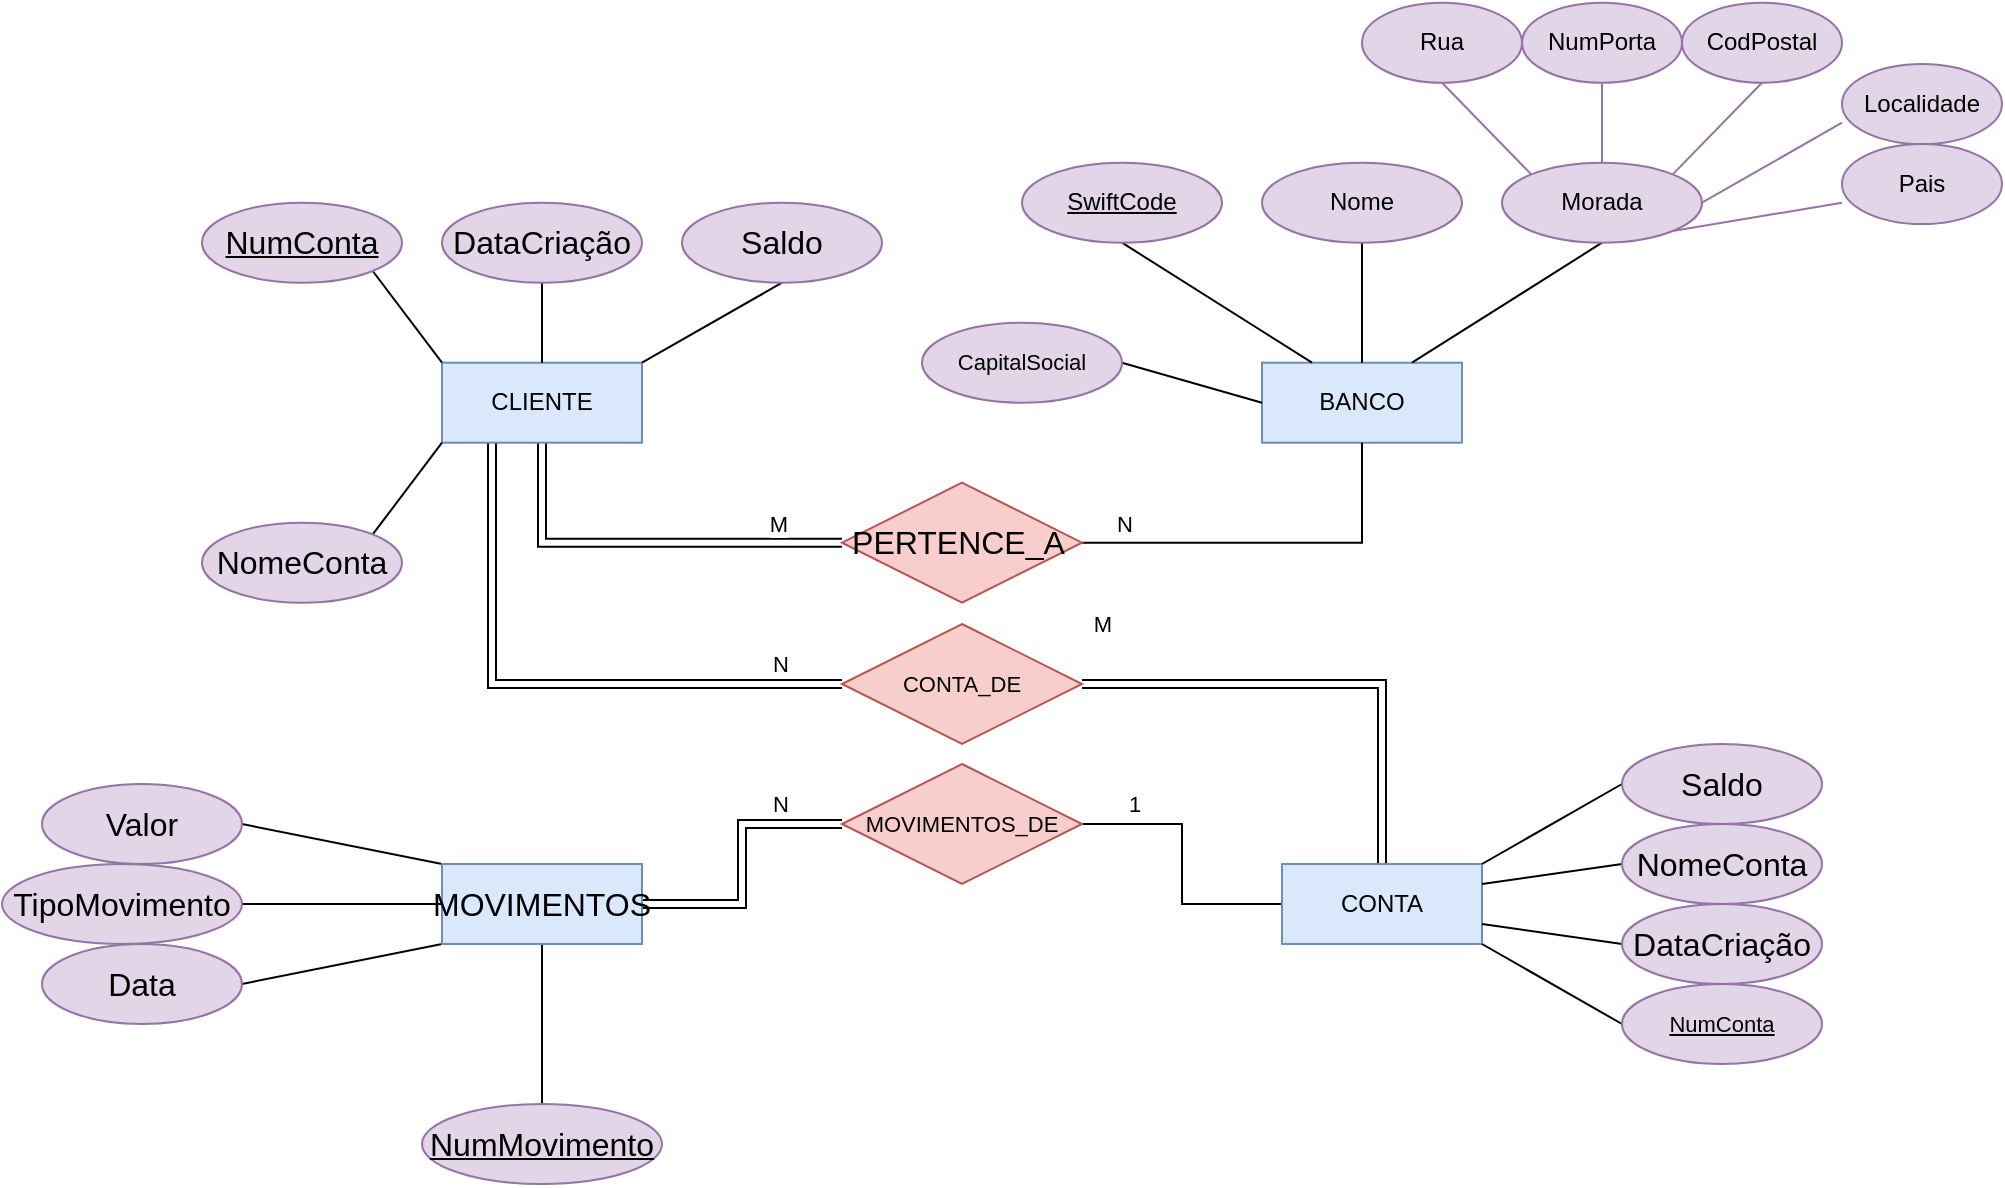 <mxfile version="28.2.4">
  <diagram name="Página-1" id="5t5wFqJdT6m0e07825Pe">
    <mxGraphModel dx="2222" dy="1996" grid="1" gridSize="10" guides="1" tooltips="1" connect="1" arrows="1" fold="1" page="1" pageScale="1" pageWidth="827" pageHeight="1169" math="0" shadow="0">
      <root>
        <mxCell id="0" />
        <mxCell id="1" parent="0" />
        <mxCell id="zXwsvF_8ENHoCn_yICh1-7" style="edgeStyle=orthogonalEdgeStyle;shape=link;rounded=0;orthogonalLoop=1;jettySize=auto;html=1;exitX=0.5;exitY=0;exitDx=0;exitDy=0;entryX=1;entryY=0.5;entryDx=0;entryDy=0;strokeColor=default;align=center;verticalAlign=middle;fontFamily=Helvetica;fontSize=11;fontColor=default;labelBackgroundColor=default;endArrow=none;endFill=0;" edge="1" parent="1" source="rQHOjafWDM2BysFkpj8a-3" target="zXwsvF_8ENHoCn_yICh1-5">
          <mxGeometry relative="1" as="geometry" />
        </mxCell>
        <mxCell id="zXwsvF_8ENHoCn_yICh1-9" value="M" style="edgeLabel;html=1;align=center;verticalAlign=middle;resizable=0;points=[];fontFamily=Helvetica;fontSize=11;fontColor=default;labelBackgroundColor=default;" vertex="1" connectable="0" parent="zXwsvF_8ENHoCn_yICh1-7">
          <mxGeometry x="-0.814" y="-2" relative="1" as="geometry">
            <mxPoint x="-142" y="-98" as="offset" />
          </mxGeometry>
        </mxCell>
        <mxCell id="rQHOjafWDM2BysFkpj8a-1" value="BANCO" style="whiteSpace=wrap;html=1;align=center;fillColor=#dae8fc;strokeColor=#6c8ebf;labelBackgroundColor=none;" parent="1" vertex="1">
          <mxGeometry x="150" y="-160.65" width="100" height="40" as="geometry" />
        </mxCell>
        <mxCell id="zXwsvF_8ENHoCn_yICh1-1" style="edgeStyle=orthogonalEdgeStyle;shape=link;rounded=0;orthogonalLoop=1;jettySize=auto;html=1;exitX=0.5;exitY=1;exitDx=0;exitDy=0;entryX=0;entryY=0.5;entryDx=0;entryDy=0;strokeColor=default;align=center;verticalAlign=middle;fontFamily=Helvetica;fontSize=11;fontColor=default;labelBackgroundColor=default;endArrow=none;endFill=0;" edge="1" parent="1" source="rQHOjafWDM2BysFkpj8a-2" target="rQHOjafWDM2BysFkpj8a-52">
          <mxGeometry relative="1" as="geometry" />
        </mxCell>
        <mxCell id="zXwsvF_8ENHoCn_yICh1-3" value="N" style="edgeLabel;html=1;align=center;verticalAlign=middle;resizable=0;points=[];fontFamily=Helvetica;fontSize=11;fontColor=default;labelBackgroundColor=default;" vertex="1" connectable="0" parent="zXwsvF_8ENHoCn_yICh1-1">
          <mxGeometry x="0.4" y="3" relative="1" as="geometry">
            <mxPoint x="201" y="-7" as="offset" />
          </mxGeometry>
        </mxCell>
        <mxCell id="zXwsvF_8ENHoCn_yICh1-4" value="M" style="edgeLabel;html=1;align=center;verticalAlign=middle;resizable=0;points=[];fontFamily=Helvetica;fontSize=11;fontColor=default;labelBackgroundColor=default;" vertex="1" connectable="0" parent="zXwsvF_8ENHoCn_yICh1-1">
          <mxGeometry x="0.559" y="-2" relative="1" as="geometry">
            <mxPoint x="12" y="-12" as="offset" />
          </mxGeometry>
        </mxCell>
        <mxCell id="zXwsvF_8ENHoCn_yICh1-6" style="edgeStyle=orthogonalEdgeStyle;shape=link;rounded=0;orthogonalLoop=1;jettySize=auto;html=1;exitX=0.25;exitY=1;exitDx=0;exitDy=0;entryX=0;entryY=0.5;entryDx=0;entryDy=0;strokeColor=default;align=center;verticalAlign=middle;fontFamily=Helvetica;fontSize=11;fontColor=default;labelBackgroundColor=default;endArrow=none;endFill=0;" edge="1" parent="1" source="rQHOjafWDM2BysFkpj8a-2" target="zXwsvF_8ENHoCn_yICh1-5">
          <mxGeometry relative="1" as="geometry" />
        </mxCell>
        <mxCell id="zXwsvF_8ENHoCn_yICh1-8" value="N" style="edgeLabel;html=1;align=center;verticalAlign=middle;resizable=0;points=[];fontFamily=Helvetica;fontSize=11;fontColor=default;labelBackgroundColor=default;" vertex="1" connectable="0" parent="zXwsvF_8ENHoCn_yICh1-6">
          <mxGeometry x="0.79" y="1" relative="1" as="geometry">
            <mxPoint y="-9" as="offset" />
          </mxGeometry>
        </mxCell>
        <mxCell id="rQHOjafWDM2BysFkpj8a-2" value="CLIENTE" style="whiteSpace=wrap;html=1;align=center;fillColor=#dae8fc;strokeColor=#6c8ebf;labelBackgroundColor=none;" parent="1" vertex="1">
          <mxGeometry x="-260" y="-160.65" width="100" height="40" as="geometry" />
        </mxCell>
        <mxCell id="zXwsvF_8ENHoCn_yICh1-11" style="edgeStyle=orthogonalEdgeStyle;shape=connector;rounded=0;orthogonalLoop=1;jettySize=auto;html=1;exitX=0;exitY=0.5;exitDx=0;exitDy=0;entryX=1;entryY=0.5;entryDx=0;entryDy=0;strokeColor=default;align=center;verticalAlign=middle;fontFamily=Helvetica;fontSize=11;fontColor=default;labelBackgroundColor=default;endArrow=none;endFill=0;" edge="1" parent="1" source="rQHOjafWDM2BysFkpj8a-3" target="zXwsvF_8ENHoCn_yICh1-10">
          <mxGeometry relative="1" as="geometry" />
        </mxCell>
        <mxCell id="zXwsvF_8ENHoCn_yICh1-14" value="1" style="edgeLabel;html=1;align=center;verticalAlign=middle;resizable=0;points=[];fontFamily=Helvetica;fontSize=11;fontColor=default;labelBackgroundColor=default;" vertex="1" connectable="0" parent="zXwsvF_8ENHoCn_yICh1-11">
          <mxGeometry x="0.631" y="3" relative="1" as="geometry">
            <mxPoint y="-13" as="offset" />
          </mxGeometry>
        </mxCell>
        <mxCell id="rQHOjafWDM2BysFkpj8a-3" value="CONTA" style="whiteSpace=wrap;html=1;align=center;fillColor=#dae8fc;strokeColor=#6c8ebf;labelBackgroundColor=none;" parent="1" vertex="1">
          <mxGeometry x="160" y="90" width="100" height="40" as="geometry" />
        </mxCell>
        <mxCell id="rQHOjafWDM2BysFkpj8a-23" style="edgeStyle=none;shape=connector;rounded=0;orthogonalLoop=1;jettySize=auto;html=1;exitX=0.5;exitY=1;exitDx=0;exitDy=0;entryX=0.5;entryY=0;entryDx=0;entryDy=0;strokeColor=default;align=center;verticalAlign=middle;fontFamily=Helvetica;fontSize=11;fontColor=default;labelBackgroundColor=none;endArrow=none;endFill=0;" parent="1" source="rQHOjafWDM2BysFkpj8a-5" target="rQHOjafWDM2BysFkpj8a-1" edge="1">
          <mxGeometry relative="1" as="geometry" />
        </mxCell>
        <mxCell id="rQHOjafWDM2BysFkpj8a-5" value="Nome" style="ellipse;whiteSpace=wrap;html=1;align=center;fillColor=#e1d5e7;strokeColor=#9673a6;labelBackgroundColor=none;" parent="1" vertex="1">
          <mxGeometry x="150" y="-260.65" width="100" height="40" as="geometry" />
        </mxCell>
        <mxCell id="rQHOjafWDM2BysFkpj8a-22" style="edgeStyle=none;shape=connector;rounded=0;orthogonalLoop=1;jettySize=auto;html=1;exitX=0.5;exitY=1;exitDx=0;exitDy=0;entryX=0.25;entryY=0;entryDx=0;entryDy=0;strokeColor=default;align=center;verticalAlign=middle;fontFamily=Helvetica;fontSize=11;fontColor=default;labelBackgroundColor=none;endArrow=none;endFill=0;" parent="1" source="rQHOjafWDM2BysFkpj8a-6" target="rQHOjafWDM2BysFkpj8a-1" edge="1">
          <mxGeometry relative="1" as="geometry" />
        </mxCell>
        <mxCell id="rQHOjafWDM2BysFkpj8a-6" value="SwiftCode" style="ellipse;whiteSpace=wrap;html=1;align=center;fontStyle=4;fillColor=#e1d5e7;strokeColor=#9673a6;labelBackgroundColor=none;" parent="1" vertex="1">
          <mxGeometry x="30" y="-260.65" width="100" height="40" as="geometry" />
        </mxCell>
        <mxCell id="rQHOjafWDM2BysFkpj8a-24" style="edgeStyle=none;shape=connector;rounded=0;orthogonalLoop=1;jettySize=auto;html=1;exitX=0.5;exitY=1;exitDx=0;exitDy=0;entryX=0.75;entryY=0;entryDx=0;entryDy=0;strokeColor=default;align=center;verticalAlign=middle;fontFamily=Helvetica;fontSize=11;fontColor=default;labelBackgroundColor=none;endArrow=none;endFill=0;" parent="1" source="rQHOjafWDM2BysFkpj8a-7" target="rQHOjafWDM2BysFkpj8a-1" edge="1">
          <mxGeometry relative="1" as="geometry" />
        </mxCell>
        <mxCell id="rQHOjafWDM2BysFkpj8a-7" value="Morada" style="ellipse;whiteSpace=wrap;html=1;align=center;fillColor=#e1d5e7;strokeColor=#9673a6;labelBackgroundColor=none;" parent="1" vertex="1">
          <mxGeometry x="270" y="-260.65" width="100" height="40" as="geometry" />
        </mxCell>
        <mxCell id="rQHOjafWDM2BysFkpj8a-17" style="edgeStyle=none;shape=connector;rounded=0;orthogonalLoop=1;jettySize=auto;html=1;exitX=0.5;exitY=1;exitDx=0;exitDy=0;entryX=1;entryY=0;entryDx=0;entryDy=0;strokeColor=#9673a6;align=center;verticalAlign=middle;fontFamily=Helvetica;fontSize=11;fontColor=default;labelBackgroundColor=none;endArrow=none;endFill=0;fillColor=#e1d5e7;" parent="1" source="rQHOjafWDM2BysFkpj8a-10" target="rQHOjafWDM2BysFkpj8a-7" edge="1">
          <mxGeometry relative="1" as="geometry" />
        </mxCell>
        <mxCell id="rQHOjafWDM2BysFkpj8a-10" value="CodPostal" style="ellipse;whiteSpace=wrap;html=1;align=center;fillColor=#e1d5e7;strokeColor=#9673a6;labelBackgroundColor=none;" parent="1" vertex="1">
          <mxGeometry x="360" y="-340.65" width="80" height="40" as="geometry" />
        </mxCell>
        <mxCell id="rQHOjafWDM2BysFkpj8a-16" style="edgeStyle=none;shape=connector;rounded=0;orthogonalLoop=1;jettySize=auto;html=1;exitX=0.5;exitY=1;exitDx=0;exitDy=0;entryX=0.5;entryY=0;entryDx=0;entryDy=0;strokeColor=#9673a6;align=center;verticalAlign=middle;fontFamily=Helvetica;fontSize=11;fontColor=default;labelBackgroundColor=none;endArrow=none;endFill=0;fillColor=#e1d5e7;" parent="1" source="rQHOjafWDM2BysFkpj8a-11" target="rQHOjafWDM2BysFkpj8a-7" edge="1">
          <mxGeometry relative="1" as="geometry" />
        </mxCell>
        <mxCell id="rQHOjafWDM2BysFkpj8a-11" value="NumPorta" style="ellipse;whiteSpace=wrap;html=1;align=center;fillColor=#e1d5e7;strokeColor=#9673a6;labelBackgroundColor=none;" parent="1" vertex="1">
          <mxGeometry x="280" y="-340.65" width="80" height="40" as="geometry" />
        </mxCell>
        <mxCell id="rQHOjafWDM2BysFkpj8a-15" style="rounded=0;orthogonalLoop=1;jettySize=auto;html=1;exitX=0.5;exitY=1;exitDx=0;exitDy=0;entryX=0;entryY=0;entryDx=0;entryDy=0;endArrow=none;endFill=0;fillColor=#e1d5e7;strokeColor=#9673a6;labelBackgroundColor=none;" parent="1" source="rQHOjafWDM2BysFkpj8a-12" target="rQHOjafWDM2BysFkpj8a-7" edge="1">
          <mxGeometry relative="1" as="geometry" />
        </mxCell>
        <mxCell id="rQHOjafWDM2BysFkpj8a-12" value="Rua" style="ellipse;whiteSpace=wrap;html=1;align=center;fillColor=#e1d5e7;strokeColor=#9673a6;labelBackgroundColor=none;" parent="1" vertex="1">
          <mxGeometry x="200" y="-340.65" width="80" height="40" as="geometry" />
        </mxCell>
        <mxCell id="rQHOjafWDM2BysFkpj8a-18" style="edgeStyle=none;shape=connector;rounded=0;orthogonalLoop=1;jettySize=auto;html=1;exitX=0;exitY=0.5;exitDx=0;exitDy=0;entryX=1;entryY=0.5;entryDx=0;entryDy=0;strokeColor=#9673a6;align=center;verticalAlign=middle;fontFamily=Helvetica;fontSize=11;fontColor=default;labelBackgroundColor=none;endArrow=none;endFill=0;fillColor=#e1d5e7;" parent="1" target="rQHOjafWDM2BysFkpj8a-7" edge="1">
          <mxGeometry relative="1" as="geometry">
            <mxPoint x="440.0" y="-280.65" as="sourcePoint" />
          </mxGeometry>
        </mxCell>
        <mxCell id="rQHOjafWDM2BysFkpj8a-13" value="Localidade" style="ellipse;whiteSpace=wrap;html=1;align=center;fillColor=#e1d5e7;strokeColor=#9673a6;labelBackgroundColor=none;" parent="1" vertex="1">
          <mxGeometry x="440" y="-310" width="80" height="40" as="geometry" />
        </mxCell>
        <mxCell id="rQHOjafWDM2BysFkpj8a-19" style="edgeStyle=none;shape=connector;rounded=0;orthogonalLoop=1;jettySize=auto;html=1;exitX=0;exitY=0.5;exitDx=0;exitDy=0;strokeColor=#9673a6;align=center;verticalAlign=middle;fontFamily=Helvetica;fontSize=11;fontColor=default;labelBackgroundColor=none;endArrow=none;endFill=0;entryX=1;entryY=1;entryDx=0;entryDy=0;fillColor=#e1d5e7;" parent="1" target="rQHOjafWDM2BysFkpj8a-7" edge="1">
          <mxGeometry relative="1" as="geometry">
            <mxPoint x="370" y="-240.65" as="targetPoint" />
            <mxPoint x="440.0" y="-240.65" as="sourcePoint" />
          </mxGeometry>
        </mxCell>
        <mxCell id="rQHOjafWDM2BysFkpj8a-14" value="Pais" style="ellipse;whiteSpace=wrap;html=1;align=center;fillColor=#e1d5e7;strokeColor=#9673a6;labelBackgroundColor=none;" parent="1" vertex="1">
          <mxGeometry x="440" y="-270" width="80" height="40" as="geometry" />
        </mxCell>
        <mxCell id="rQHOjafWDM2BysFkpj8a-21" style="edgeStyle=none;shape=connector;rounded=0;orthogonalLoop=1;jettySize=auto;html=1;exitX=1;exitY=0.5;exitDx=0;exitDy=0;entryX=0;entryY=0.5;entryDx=0;entryDy=0;strokeColor=default;align=center;verticalAlign=middle;fontFamily=Helvetica;fontSize=11;fontColor=default;labelBackgroundColor=none;endArrow=none;endFill=0;" parent="1" source="rQHOjafWDM2BysFkpj8a-20" target="rQHOjafWDM2BysFkpj8a-1" edge="1">
          <mxGeometry relative="1" as="geometry" />
        </mxCell>
        <mxCell id="rQHOjafWDM2BysFkpj8a-20" value="CapitalSocial" style="ellipse;whiteSpace=wrap;html=1;align=center;fontFamily=Helvetica;fontSize=11;labelBackgroundColor=none;fillColor=#e1d5e7;strokeColor=#9673a6;" parent="1" vertex="1">
          <mxGeometry x="-20" y="-180.65" width="100" height="40" as="geometry" />
        </mxCell>
        <mxCell id="rQHOjafWDM2BysFkpj8a-33" style="edgeStyle=none;shape=connector;rounded=0;orthogonalLoop=1;jettySize=auto;html=1;exitX=0;exitY=0.5;exitDx=0;exitDy=0;entryX=1;entryY=1;entryDx=0;entryDy=0;strokeColor=default;align=center;verticalAlign=middle;fontFamily=Helvetica;fontSize=11;fontColor=default;labelBackgroundColor=none;endArrow=none;endFill=0;" parent="1" source="rQHOjafWDM2BysFkpj8a-26" target="rQHOjafWDM2BysFkpj8a-3" edge="1">
          <mxGeometry relative="1" as="geometry" />
        </mxCell>
        <mxCell id="rQHOjafWDM2BysFkpj8a-26" value="NumConta" style="ellipse;whiteSpace=wrap;html=1;align=center;fontStyle=4;fontFamily=Helvetica;fontSize=11;labelBackgroundColor=none;fillColor=#e1d5e7;strokeColor=#9673a6;" parent="1" vertex="1">
          <mxGeometry x="330" y="150" width="100" height="40" as="geometry" />
        </mxCell>
        <mxCell id="rQHOjafWDM2BysFkpj8a-32" style="edgeStyle=none;shape=connector;rounded=0;orthogonalLoop=1;jettySize=auto;html=1;exitX=0;exitY=0.5;exitDx=0;exitDy=0;entryX=1;entryY=0.75;entryDx=0;entryDy=0;strokeColor=default;align=center;verticalAlign=middle;fontFamily=Helvetica;fontSize=11;fontColor=default;labelBackgroundColor=none;endArrow=none;endFill=0;" parent="1" source="rQHOjafWDM2BysFkpj8a-27" target="rQHOjafWDM2BysFkpj8a-3" edge="1">
          <mxGeometry relative="1" as="geometry" />
        </mxCell>
        <mxCell id="rQHOjafWDM2BysFkpj8a-27" value="&lt;span id=&quot;docs-internal-guid-591e52e5-7fff-9c61-10f5-c246d7b948ab&quot;&gt;&lt;span style=&quot;font-size: 12pt; font-family: Calibri, sans-serif; font-variant-numeric: normal; font-variant-east-asian: normal; font-variant-alternates: normal; font-variant-position: normal; font-variant-emoji: normal; vertical-align: baseline; white-space-collapse: preserve;&quot;&gt;DataCriação&lt;/span&gt;&lt;/span&gt;" style="ellipse;whiteSpace=wrap;html=1;align=center;fontFamily=Helvetica;fontSize=11;labelBackgroundColor=none;fillColor=#e1d5e7;strokeColor=#9673a6;" parent="1" vertex="1">
          <mxGeometry x="330" y="110" width="100" height="40" as="geometry" />
        </mxCell>
        <mxCell id="rQHOjafWDM2BysFkpj8a-31" style="edgeStyle=none;shape=connector;rounded=0;orthogonalLoop=1;jettySize=auto;html=1;exitX=0;exitY=0.5;exitDx=0;exitDy=0;entryX=1;entryY=0.25;entryDx=0;entryDy=0;strokeColor=default;align=center;verticalAlign=middle;fontFamily=Helvetica;fontSize=11;fontColor=default;labelBackgroundColor=none;endArrow=none;endFill=0;" parent="1" source="rQHOjafWDM2BysFkpj8a-28" target="rQHOjafWDM2BysFkpj8a-3" edge="1">
          <mxGeometry relative="1" as="geometry" />
        </mxCell>
        <mxCell id="rQHOjafWDM2BysFkpj8a-28" value="&lt;span id=&quot;docs-internal-guid-a5d98633-7fff-b095-d0ba-8f9cfac902e7&quot;&gt;&lt;span style=&quot;font-size: 12pt; font-family: Calibri, sans-serif; font-variant-numeric: normal; font-variant-east-asian: normal; font-variant-alternates: normal; font-variant-position: normal; font-variant-emoji: normal; vertical-align: baseline; white-space-collapse: preserve;&quot;&gt;NomeConta&lt;/span&gt;&lt;/span&gt;" style="ellipse;whiteSpace=wrap;html=1;align=center;fontFamily=Helvetica;fontSize=11;labelBackgroundColor=none;fillColor=#e1d5e7;strokeColor=#9673a6;" parent="1" vertex="1">
          <mxGeometry x="330" y="70" width="100" height="40" as="geometry" />
        </mxCell>
        <mxCell id="rQHOjafWDM2BysFkpj8a-30" style="edgeStyle=none;shape=connector;rounded=0;orthogonalLoop=1;jettySize=auto;html=1;exitX=0;exitY=0.5;exitDx=0;exitDy=0;entryX=1;entryY=0;entryDx=0;entryDy=0;strokeColor=default;align=center;verticalAlign=middle;fontFamily=Helvetica;fontSize=11;fontColor=default;labelBackgroundColor=none;endArrow=none;endFill=0;" parent="1" source="rQHOjafWDM2BysFkpj8a-29" target="rQHOjafWDM2BysFkpj8a-3" edge="1">
          <mxGeometry relative="1" as="geometry" />
        </mxCell>
        <mxCell id="rQHOjafWDM2BysFkpj8a-29" value="&lt;span id=&quot;docs-internal-guid-b7c6ddb7-7fff-e6a5-9956-a2672f7add57&quot;&gt;&lt;span style=&quot;font-size: 12pt; font-family: Calibri, sans-serif; font-variant-numeric: normal; font-variant-east-asian: normal; font-variant-alternates: normal; font-variant-position: normal; font-variant-emoji: normal; vertical-align: baseline; white-space-collapse: preserve;&quot;&gt;Saldo&lt;/span&gt;&lt;/span&gt;" style="ellipse;whiteSpace=wrap;html=1;align=center;fontFamily=Helvetica;fontSize=11;labelBackgroundColor=none;fillColor=#e1d5e7;strokeColor=#9673a6;" parent="1" vertex="1">
          <mxGeometry x="330" y="30" width="100" height="40" as="geometry" />
        </mxCell>
        <mxCell id="rQHOjafWDM2BysFkpj8a-43" style="edgeStyle=none;shape=connector;rounded=0;orthogonalLoop=1;jettySize=auto;html=1;exitX=0.5;exitY=0;exitDx=0;exitDy=0;entryX=0.5;entryY=1;entryDx=0;entryDy=0;strokeColor=default;align=center;verticalAlign=middle;fontFamily=Helvetica;fontSize=11;fontColor=default;labelBackgroundColor=none;endArrow=none;endFill=0;" parent="1" source="rQHOjafWDM2BysFkpj8a-34" target="rQHOjafWDM2BysFkpj8a-38" edge="1">
          <mxGeometry relative="1" as="geometry" />
        </mxCell>
        <mxCell id="rQHOjafWDM2BysFkpj8a-34" value="&lt;span id=&quot;docs-internal-guid-a55842dd-7fff-75ed-3698-31270797d629&quot;&gt;&lt;span style=&quot;font-size: 12pt; font-family: Calibri, sans-serif; font-variant-numeric: normal; font-variant-east-asian: normal; font-variant-alternates: normal; font-variant-position: normal; font-variant-emoji: normal; text-decoration-skip-ink: none; vertical-align: baseline; white-space-collapse: preserve;&quot;&gt;NumMovimento&lt;/span&gt;&lt;/span&gt;" style="ellipse;whiteSpace=wrap;html=1;align=center;fontStyle=4;fontFamily=Helvetica;fontSize=11;labelBackgroundColor=none;fillColor=#e1d5e7;strokeColor=#9673a6;" parent="1" vertex="1">
          <mxGeometry x="-270" y="210" width="120" height="40" as="geometry" />
        </mxCell>
        <mxCell id="rQHOjafWDM2BysFkpj8a-41" style="edgeStyle=none;shape=connector;rounded=0;orthogonalLoop=1;jettySize=auto;html=1;exitX=1;exitY=0.5;exitDx=0;exitDy=0;entryX=0;entryY=1;entryDx=0;entryDy=0;strokeColor=default;align=center;verticalAlign=middle;fontFamily=Helvetica;fontSize=11;fontColor=default;labelBackgroundColor=none;endArrow=none;endFill=0;" parent="1" source="rQHOjafWDM2BysFkpj8a-35" target="rQHOjafWDM2BysFkpj8a-38" edge="1">
          <mxGeometry relative="1" as="geometry" />
        </mxCell>
        <mxCell id="rQHOjafWDM2BysFkpj8a-35" value="&lt;span id=&quot;docs-internal-guid-e3ba0c14-7fff-d3cc-03dc-3c3a9460799f&quot;&gt;&lt;span style=&quot;font-size: 12pt; font-family: Calibri, sans-serif; font-variant-numeric: normal; font-variant-east-asian: normal; font-variant-alternates: normal; font-variant-position: normal; font-variant-emoji: normal; vertical-align: baseline; white-space-collapse: preserve;&quot;&gt;Data&lt;/span&gt;&lt;/span&gt;" style="ellipse;whiteSpace=wrap;html=1;align=center;fontFamily=Helvetica;fontSize=11;labelBackgroundColor=none;fillColor=#e1d5e7;strokeColor=#9673a6;" parent="1" vertex="1">
          <mxGeometry x="-460" y="130" width="100" height="40" as="geometry" />
        </mxCell>
        <mxCell id="rQHOjafWDM2BysFkpj8a-42" style="edgeStyle=none;shape=connector;rounded=0;orthogonalLoop=1;jettySize=auto;html=1;exitX=1;exitY=0.5;exitDx=0;exitDy=0;entryX=0;entryY=0.5;entryDx=0;entryDy=0;strokeColor=default;align=center;verticalAlign=middle;fontFamily=Helvetica;fontSize=11;fontColor=default;labelBackgroundColor=none;endArrow=none;endFill=0;" parent="1" source="rQHOjafWDM2BysFkpj8a-36" target="rQHOjafWDM2BysFkpj8a-38" edge="1">
          <mxGeometry relative="1" as="geometry" />
        </mxCell>
        <mxCell id="rQHOjafWDM2BysFkpj8a-36" value="&lt;span id=&quot;docs-internal-guid-c20807e2-7fff-051a-aee9-e4532147d8ac&quot;&gt;&lt;span style=&quot;font-size: 12pt; font-family: Calibri, sans-serif; font-variant-numeric: normal; font-variant-east-asian: normal; font-variant-alternates: normal; font-variant-position: normal; font-variant-emoji: normal; vertical-align: baseline; white-space-collapse: preserve;&quot;&gt;TipoMovimento&lt;/span&gt;&lt;/span&gt;" style="ellipse;whiteSpace=wrap;html=1;align=center;fontFamily=Helvetica;fontSize=11;labelBackgroundColor=none;fillColor=#e1d5e7;strokeColor=#9673a6;" parent="1" vertex="1">
          <mxGeometry x="-480" y="90" width="120" height="40" as="geometry" />
        </mxCell>
        <mxCell id="rQHOjafWDM2BysFkpj8a-40" style="edgeStyle=none;shape=connector;rounded=0;orthogonalLoop=1;jettySize=auto;html=1;exitX=1;exitY=0.5;exitDx=0;exitDy=0;entryX=0;entryY=0;entryDx=0;entryDy=0;strokeColor=default;align=center;verticalAlign=middle;fontFamily=Helvetica;fontSize=11;fontColor=default;labelBackgroundColor=none;endArrow=none;endFill=0;" parent="1" source="rQHOjafWDM2BysFkpj8a-37" target="rQHOjafWDM2BysFkpj8a-38" edge="1">
          <mxGeometry relative="1" as="geometry" />
        </mxCell>
        <mxCell id="rQHOjafWDM2BysFkpj8a-37" value="&lt;span id=&quot;docs-internal-guid-9ef57d0e-7fff-270a-184b-81bdf64e47de&quot;&gt;&lt;span style=&quot;font-size: 12pt; font-family: Calibri, sans-serif; font-variant-numeric: normal; font-variant-east-asian: normal; font-variant-alternates: normal; font-variant-position: normal; font-variant-emoji: normal; vertical-align: baseline; white-space-collapse: preserve;&quot;&gt;Valor&lt;/span&gt;&lt;/span&gt;" style="ellipse;whiteSpace=wrap;html=1;align=center;fontFamily=Helvetica;fontSize=11;labelBackgroundColor=none;fillColor=#e1d5e7;strokeColor=#9673a6;" parent="1" vertex="1">
          <mxGeometry x="-460" y="50" width="100" height="40" as="geometry" />
        </mxCell>
        <mxCell id="zXwsvF_8ENHoCn_yICh1-12" style="edgeStyle=orthogonalEdgeStyle;shape=link;rounded=0;orthogonalLoop=1;jettySize=auto;html=1;exitX=1;exitY=0.5;exitDx=0;exitDy=0;entryX=0;entryY=0.5;entryDx=0;entryDy=0;strokeColor=default;align=center;verticalAlign=middle;fontFamily=Helvetica;fontSize=11;fontColor=default;labelBackgroundColor=default;endArrow=none;endFill=0;" edge="1" parent="1" source="rQHOjafWDM2BysFkpj8a-38" target="zXwsvF_8ENHoCn_yICh1-10">
          <mxGeometry relative="1" as="geometry" />
        </mxCell>
        <mxCell id="zXwsvF_8ENHoCn_yICh1-13" value="N" style="edgeLabel;html=1;align=center;verticalAlign=middle;resizable=0;points=[];fontFamily=Helvetica;fontSize=11;fontColor=default;labelBackgroundColor=default;" vertex="1" connectable="0" parent="zXwsvF_8ENHoCn_yICh1-12">
          <mxGeometry x="0.548" y="3" relative="1" as="geometry">
            <mxPoint y="-7" as="offset" />
          </mxGeometry>
        </mxCell>
        <mxCell id="rQHOjafWDM2BysFkpj8a-38" value="&lt;span id=&quot;docs-internal-guid-805f05b8-7fff-5d5b-461a-b227d375bd1f&quot;&gt;&lt;span style=&quot;font-size: 12pt; font-family: Calibri, sans-serif; font-variant-numeric: normal; font-variant-east-asian: normal; font-variant-alternates: normal; font-variant-position: normal; font-variant-emoji: normal; vertical-align: baseline; white-space-collapse: preserve;&quot;&gt;MOVIMENTOS &lt;/span&gt;&lt;/span&gt;" style="whiteSpace=wrap;html=1;align=center;fontFamily=Helvetica;fontSize=11;labelBackgroundColor=none;fillColor=#dae8fc;strokeColor=#6c8ebf;" parent="1" vertex="1">
          <mxGeometry x="-260" y="90" width="100" height="40" as="geometry" />
        </mxCell>
        <mxCell id="rQHOjafWDM2BysFkpj8a-49" style="edgeStyle=none;shape=connector;rounded=0;orthogonalLoop=1;jettySize=auto;html=1;exitX=1;exitY=1;exitDx=0;exitDy=0;entryX=0;entryY=0;entryDx=0;entryDy=0;strokeColor=default;align=center;verticalAlign=middle;fontFamily=Helvetica;fontSize=11;fontColor=default;labelBackgroundColor=none;endArrow=none;endFill=0;" parent="1" source="rQHOjafWDM2BysFkpj8a-44" target="rQHOjafWDM2BysFkpj8a-2" edge="1">
          <mxGeometry relative="1" as="geometry" />
        </mxCell>
        <mxCell id="rQHOjafWDM2BysFkpj8a-44" value="&lt;span id=&quot;docs-internal-guid-c85b7bca-7fff-246d-99fd-f68263dd0709&quot;&gt;&lt;span style=&quot;font-size: 12pt; font-family: Calibri, sans-serif; font-variant-numeric: normal; font-variant-east-asian: normal; font-variant-alternates: normal; font-variant-position: normal; font-variant-emoji: normal; text-decoration-skip-ink: none; vertical-align: baseline; white-space-collapse: preserve;&quot;&gt;NumConta&lt;/span&gt;&lt;/span&gt;" style="ellipse;whiteSpace=wrap;html=1;align=center;fontStyle=4;fontFamily=Helvetica;fontSize=11;labelBackgroundColor=none;fillColor=#e1d5e7;strokeColor=#9673a6;" parent="1" vertex="1">
          <mxGeometry x="-380" y="-240.65" width="100" height="40" as="geometry" />
        </mxCell>
        <mxCell id="rQHOjafWDM2BysFkpj8a-50" style="edgeStyle=none;shape=connector;rounded=0;orthogonalLoop=1;jettySize=auto;html=1;exitX=0.5;exitY=1;exitDx=0;exitDy=0;entryX=0.5;entryY=0;entryDx=0;entryDy=0;strokeColor=default;align=center;verticalAlign=middle;fontFamily=Helvetica;fontSize=11;fontColor=default;labelBackgroundColor=none;endArrow=none;endFill=0;" parent="1" source="rQHOjafWDM2BysFkpj8a-45" target="rQHOjafWDM2BysFkpj8a-2" edge="1">
          <mxGeometry relative="1" as="geometry" />
        </mxCell>
        <mxCell id="rQHOjafWDM2BysFkpj8a-45" value="&lt;span id=&quot;docs-internal-guid-38c76de5-7fff-466a-cc2b-dd3238450d7d&quot;&gt;&lt;span style=&quot;font-size: 12pt; font-family: Calibri, sans-serif; font-variant-numeric: normal; font-variant-east-asian: normal; font-variant-alternates: normal; font-variant-position: normal; font-variant-emoji: normal; vertical-align: baseline; white-space-collapse: preserve;&quot;&gt;DataCriação&lt;/span&gt;&lt;/span&gt;" style="ellipse;whiteSpace=wrap;html=1;align=center;fontFamily=Helvetica;fontSize=11;labelBackgroundColor=none;fillColor=#e1d5e7;strokeColor=#9673a6;" parent="1" vertex="1">
          <mxGeometry x="-260" y="-240.65" width="100" height="40" as="geometry" />
        </mxCell>
        <mxCell id="rQHOjafWDM2BysFkpj8a-48" style="edgeStyle=none;shape=connector;rounded=0;orthogonalLoop=1;jettySize=auto;html=1;exitX=1;exitY=0;exitDx=0;exitDy=0;entryX=0;entryY=1;entryDx=0;entryDy=0;strokeColor=default;align=center;verticalAlign=middle;fontFamily=Helvetica;fontSize=11;fontColor=default;labelBackgroundColor=none;endArrow=none;endFill=0;" parent="1" source="rQHOjafWDM2BysFkpj8a-46" target="rQHOjafWDM2BysFkpj8a-2" edge="1">
          <mxGeometry relative="1" as="geometry" />
        </mxCell>
        <mxCell id="rQHOjafWDM2BysFkpj8a-46" value="&lt;span id=&quot;docs-internal-guid-856eb072-7fff-63ca-289f-0f817379f34b&quot;&gt;&lt;span style=&quot;font-size: 12pt; font-family: Calibri, sans-serif; font-variant-numeric: normal; font-variant-east-asian: normal; font-variant-alternates: normal; font-variant-position: normal; font-variant-emoji: normal; vertical-align: baseline; white-space-collapse: preserve;&quot;&gt;NomeConta&lt;/span&gt;&lt;/span&gt;" style="ellipse;whiteSpace=wrap;html=1;align=center;fontFamily=Helvetica;fontSize=11;labelBackgroundColor=none;fillColor=#e1d5e7;strokeColor=#9673a6;" parent="1" vertex="1">
          <mxGeometry x="-380" y="-80.65" width="100" height="40" as="geometry" />
        </mxCell>
        <mxCell id="rQHOjafWDM2BysFkpj8a-51" style="edgeStyle=none;shape=connector;rounded=0;orthogonalLoop=1;jettySize=auto;html=1;exitX=0.5;exitY=1;exitDx=0;exitDy=0;entryX=1;entryY=0;entryDx=0;entryDy=0;strokeColor=default;align=center;verticalAlign=middle;fontFamily=Helvetica;fontSize=11;fontColor=default;labelBackgroundColor=none;endArrow=none;endFill=0;" parent="1" source="rQHOjafWDM2BysFkpj8a-47" target="rQHOjafWDM2BysFkpj8a-2" edge="1">
          <mxGeometry relative="1" as="geometry" />
        </mxCell>
        <mxCell id="rQHOjafWDM2BysFkpj8a-47" value="&lt;span id=&quot;docs-internal-guid-3211ee36-7fff-793b-acbb-33084973df38&quot;&gt;&lt;span style=&quot;font-size: 12pt; font-family: Calibri, sans-serif; font-variant-numeric: normal; font-variant-east-asian: normal; font-variant-alternates: normal; font-variant-position: normal; font-variant-emoji: normal; vertical-align: baseline; white-space-collapse: preserve;&quot;&gt;Saldo&lt;/span&gt;&lt;/span&gt;" style="ellipse;whiteSpace=wrap;html=1;align=center;fontFamily=Helvetica;fontSize=11;labelBackgroundColor=none;fillColor=#e1d5e7;strokeColor=#9673a6;" parent="1" vertex="1">
          <mxGeometry x="-140" y="-240.65" width="100" height="40" as="geometry" />
        </mxCell>
        <mxCell id="zXwsvF_8ENHoCn_yICh1-2" style="edgeStyle=orthogonalEdgeStyle;shape=connector;rounded=0;orthogonalLoop=1;jettySize=auto;html=1;exitX=1;exitY=0.5;exitDx=0;exitDy=0;entryX=0.5;entryY=1;entryDx=0;entryDy=0;strokeColor=default;align=center;verticalAlign=middle;fontFamily=Helvetica;fontSize=11;fontColor=default;labelBackgroundColor=default;endArrow=none;endFill=0;" edge="1" parent="1" source="rQHOjafWDM2BysFkpj8a-52" target="rQHOjafWDM2BysFkpj8a-1">
          <mxGeometry relative="1" as="geometry" />
        </mxCell>
        <mxCell id="rQHOjafWDM2BysFkpj8a-52" value="&lt;span id=&quot;docs-internal-guid-afc41f89-7fff-d8c1-4d54-eb485ac69a2f&quot;&gt;&lt;span style=&quot;font-size: 12pt; font-family: Calibri, sans-serif; font-variant-numeric: normal; font-variant-east-asian: normal; font-variant-alternates: normal; font-variant-position: normal; font-variant-emoji: normal; vertical-align: baseline; white-space-collapse: preserve;&quot;&gt;PERTENCE_A &lt;/span&gt;&lt;/span&gt;" style="shape=rhombus;perimeter=rhombusPerimeter;whiteSpace=wrap;html=1;align=center;fontFamily=Helvetica;fontSize=11;labelBackgroundColor=none;fillColor=#f8cecc;strokeColor=#b85450;" parent="1" vertex="1">
          <mxGeometry x="-60" y="-100.65" width="120" height="60" as="geometry" />
        </mxCell>
        <mxCell id="zXwsvF_8ENHoCn_yICh1-5" value="CONTA_DE" style="shape=rhombus;perimeter=rhombusPerimeter;whiteSpace=wrap;html=1;align=center;fontFamily=Helvetica;fontSize=11;labelBackgroundColor=none;fillColor=#f8cecc;strokeColor=#b85450;" vertex="1" parent="1">
          <mxGeometry x="-60" y="-30" width="120" height="60" as="geometry" />
        </mxCell>
        <mxCell id="zXwsvF_8ENHoCn_yICh1-10" value="MOVIMENTOS_DE" style="shape=rhombus;perimeter=rhombusPerimeter;whiteSpace=wrap;html=1;align=center;fontFamily=Helvetica;fontSize=11;labelBackgroundColor=none;fillColor=#f8cecc;strokeColor=#b85450;" vertex="1" parent="1">
          <mxGeometry x="-60" y="40" width="120" height="60" as="geometry" />
        </mxCell>
      </root>
    </mxGraphModel>
  </diagram>
</mxfile>
